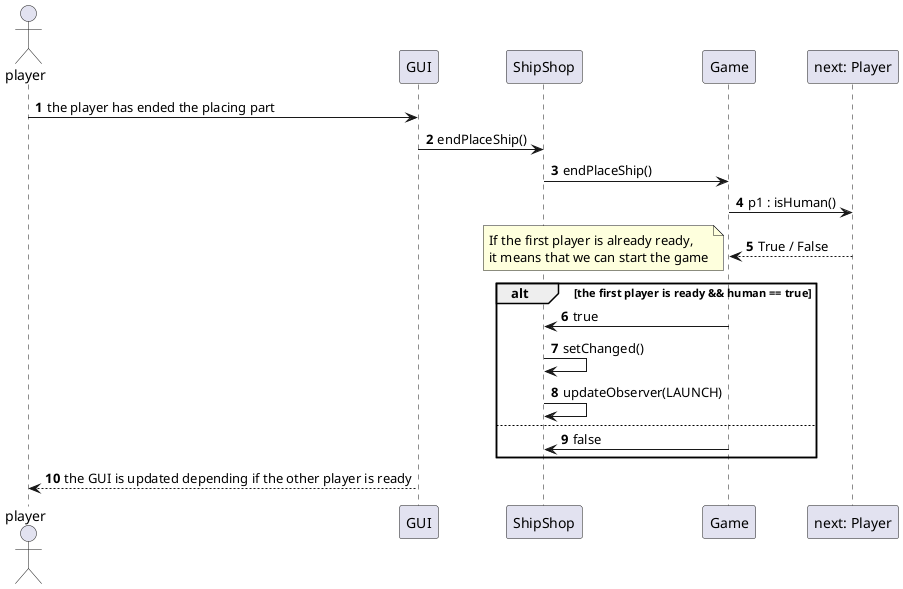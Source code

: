 @startuml

autonumber
actor player

player -> GUI: the player has ended the placing part

GUI -> ShipShop: endPlaceShip()

ShipShop -> Game: endPlaceShip()

Game -> "next: Player": p1 : isHuman()

"next: Player" --> Game: True / False

alt the first player is ready && human == true

    note left
        If the first player is already ready,
        it means that we can start the game
    end note

    Game -> ShipShop : true

    ShipShop -> ShipShop : setChanged()

    ShipShop -> ShipShop : updateObserver(LAUNCH)

else

    Game -> ShipShop : false

end

GUI --> player : the GUI is updated depending if the other player is ready 



@enduml